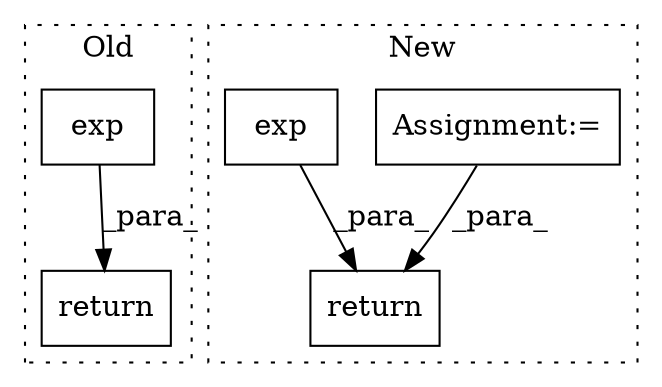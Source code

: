 digraph G {
subgraph cluster0 {
1 [label="exp" a="32" s="1739,1765" l="4,1" shape="box"];
3 [label="return" a="41" s="1724" l="7" shape="box"];
label = "Old";
style="dotted";
}
subgraph cluster1 {
2 [label="return" a="41" s="1821" l="7" shape="box"];
4 [label="Assignment:=" a="7" s="1760" l="1" shape="box"];
5 [label="exp" a="32" s="1836,1843" l="4,1" shape="box"];
label = "New";
style="dotted";
}
1 -> 3 [label="_para_"];
4 -> 2 [label="_para_"];
5 -> 2 [label="_para_"];
}